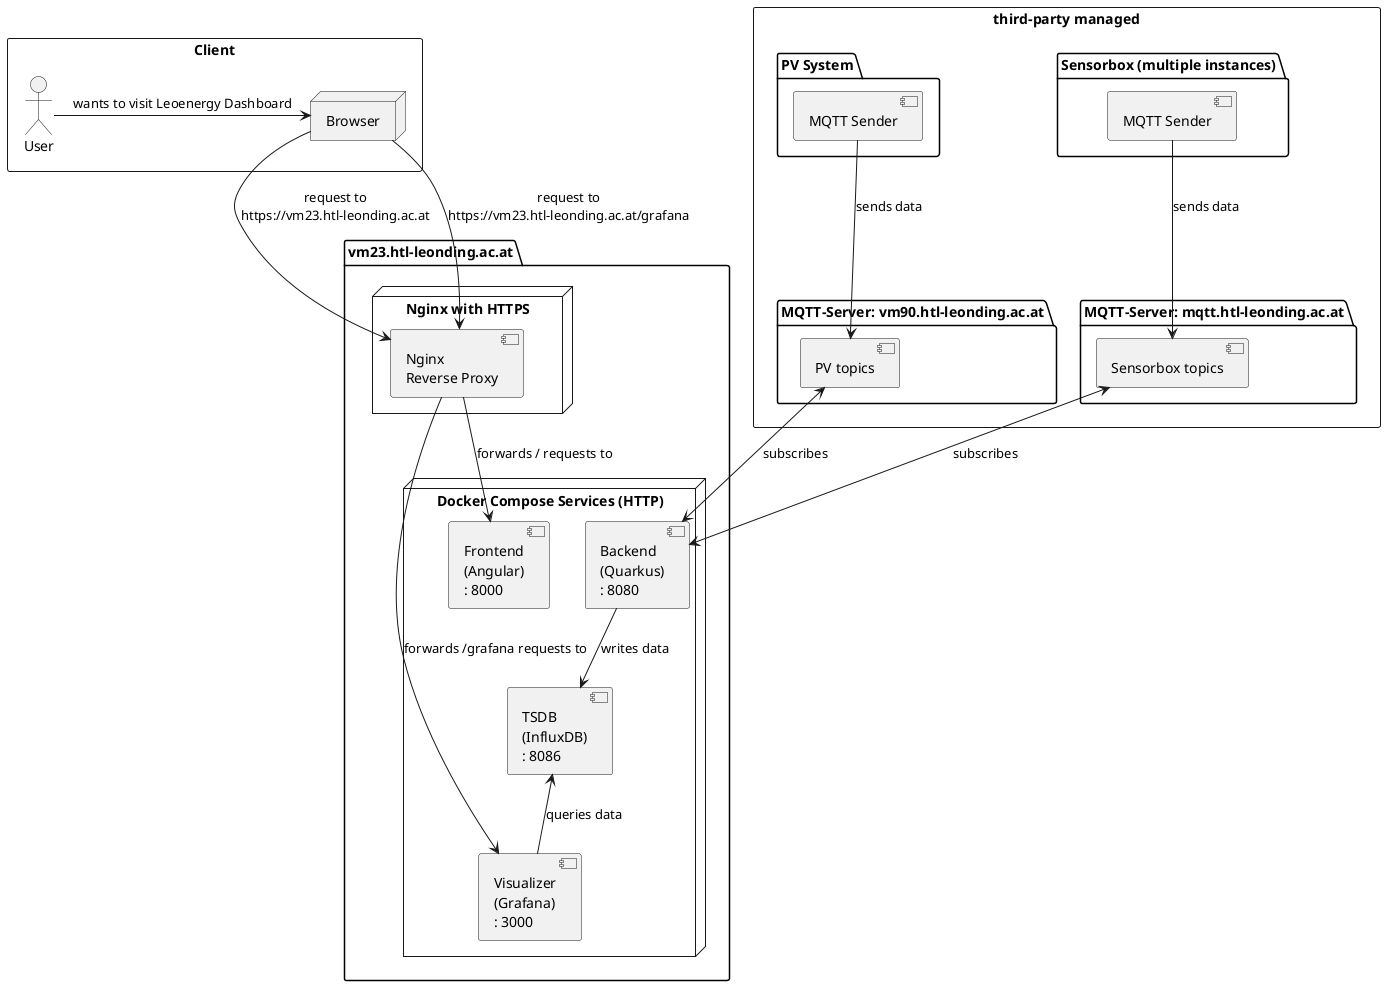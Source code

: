 @startuml

!define ICONURL https://raw.githubusercontent.com/tupadr3/plantuml-icon-font-sprites/v2.0.0/common

skinparam monochrome true
skinparam backgroundColor White

rectangle "Client" {
    actor User as user

    node "Browser" as browser {

    }
}

rectangle "third-party managed" {
    package "PV System" as pv {
        [MQTT Sender] as pvsender
    }

    package "Sensorbox (multiple instances)" as sb {
        [MQTT Sender] as sbsender
    }

    package "MQTT-Server: vm90.htl-leonding.ac.at" as mqttServerPV {
        [PV topics] as mqttpv
    }

    package "MQTT-Server: mqtt.htl-leonding.ac.at" as mqttServerSB {
        [Sensorbox topics] as mqttsb
    }
}

package "vm23.htl-leonding.ac.at" as dockerHost {
    node "Docker Compose Services (HTTP)" {
        [Backend\n(Quarkus)\n: 8080] as backend
        [TSDB\n(InfluxDB)\n: 8086] as influxdb
        [Visualizer\n(Grafana)\n: 3000] as grafana
        [Frontend\n(Angular)\n: 8000] as angular
    }

    node "Nginx with HTTPS" {
        [Nginx\nReverse Proxy] as nginx
    }
}

mqttpv <--> backend : subscribes
mqttsb <--> backend : subscribes
backend --> influxdb : writes data
influxdb <-- grafana : queries data
pvsender --> mqttpv : sends data
sbsender --> mqttsb : sends data

nginx --> angular : forwards / requests to
nginx --> grafana : forwards /grafana requests to
browser --> nginx : request to\nhttps://vm23.htl-leonding.ac.at
browser --> nginx : request to\nhttps://vm23.htl-leonding.ac.at/grafana
user -r-> browser : wants to visit Leoenergy Dashboard

@enduml
